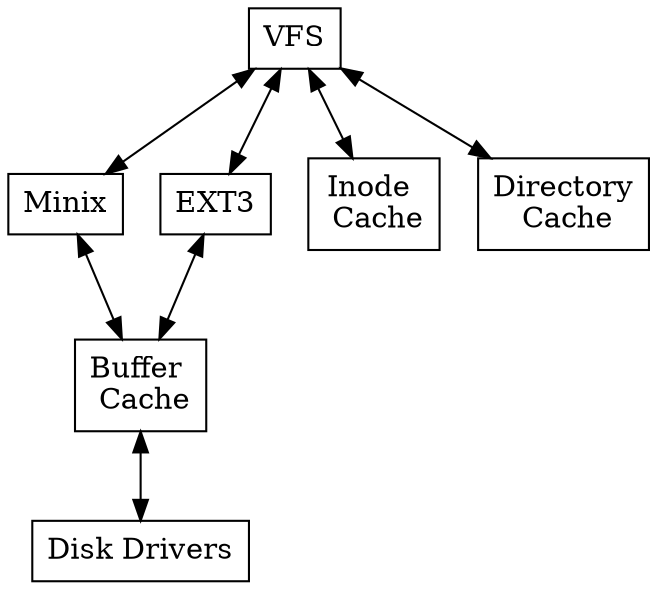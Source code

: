 digraph vfs
	{
		ranksep = .6; size = "7.5,15";
		node [ shape=box,margin="0.1,0.1",width=.1, height=.1];
		edge [dir=both];
		VFS -> {Minix;   EXT3};
		Minix ->buffer;
		EXT3 -> buffer;
		buffer -> dd;
		VFS -> inode;
		VFS -> dc;
		buffer [ label="Buffer \n Cache"];
		dd [ label="Disk Drivers"];
		inode [ label="Inode \n Cache"];
		dc [label="Directory\n Cache"];
		//{rank =same; VFS; inode};
		{rank = same; Minix; EXT3; dc};
	}